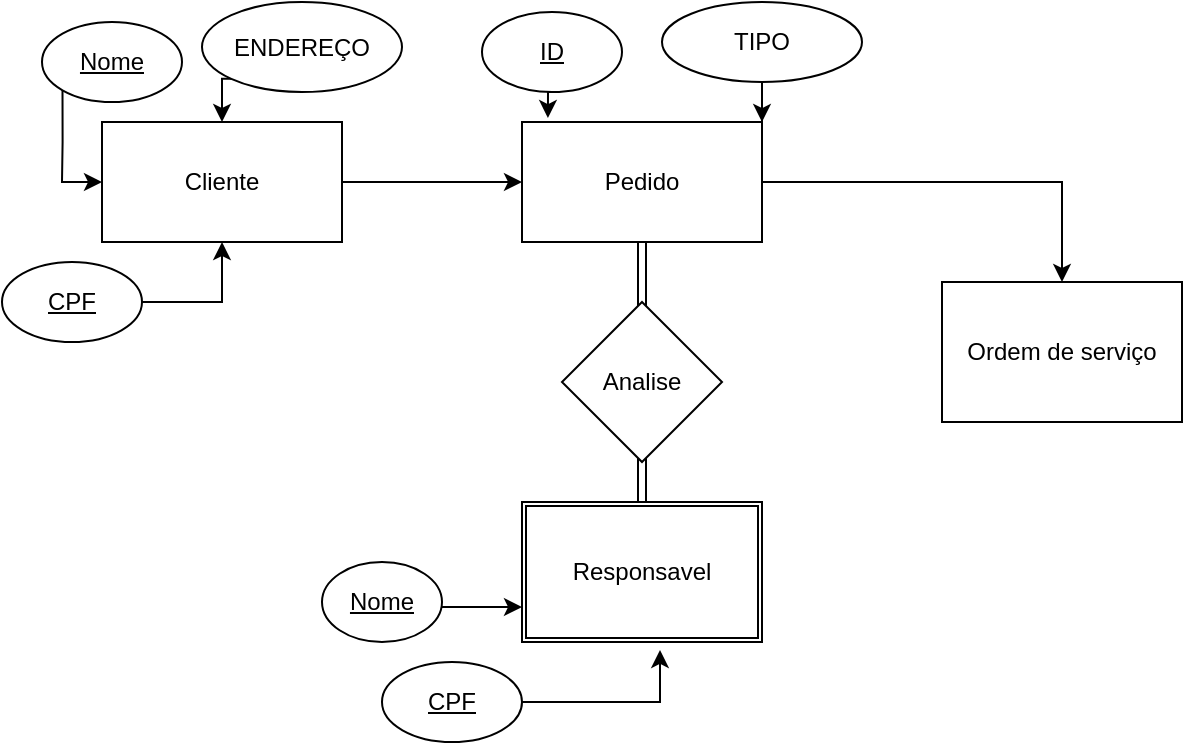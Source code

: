 <mxfile version="20.3.0" type="github">
  <diagram id="bubucsg4fapxkxTaHrGs" name="Página-1">
    <mxGraphModel dx="868" dy="482" grid="1" gridSize="10" guides="1" tooltips="1" connect="1" arrows="1" fold="1" page="1" pageScale="1" pageWidth="827" pageHeight="1169" math="0" shadow="0">
      <root>
        <mxCell id="0" />
        <mxCell id="1" parent="0" />
        <mxCell id="aqu73lazLAhFjTHAh4JK-11" style="edgeStyle=orthogonalEdgeStyle;rounded=0;orthogonalLoop=1;jettySize=auto;html=1;entryX=0;entryY=0.5;entryDx=0;entryDy=0;" edge="1" parent="1" source="aqu73lazLAhFjTHAh4JK-1" target="aqu73lazLAhFjTHAh4JK-2">
          <mxGeometry relative="1" as="geometry" />
        </mxCell>
        <mxCell id="aqu73lazLAhFjTHAh4JK-1" value="Cliente" style="rounded=0;whiteSpace=wrap;html=1;" vertex="1" parent="1">
          <mxGeometry x="50" y="60" width="120" height="60" as="geometry" />
        </mxCell>
        <mxCell id="aqu73lazLAhFjTHAh4JK-32" style="edgeStyle=orthogonalEdgeStyle;rounded=0;orthogonalLoop=1;jettySize=auto;html=1;entryX=0.5;entryY=0;entryDx=0;entryDy=0;" edge="1" parent="1" source="aqu73lazLAhFjTHAh4JK-2" target="aqu73lazLAhFjTHAh4JK-4">
          <mxGeometry relative="1" as="geometry" />
        </mxCell>
        <mxCell id="aqu73lazLAhFjTHAh4JK-2" value="Pedido" style="rounded=0;whiteSpace=wrap;html=1;" vertex="1" parent="1">
          <mxGeometry x="260" y="60" width="120" height="60" as="geometry" />
        </mxCell>
        <mxCell id="aqu73lazLAhFjTHAh4JK-4" value="Ordem de serviço" style="rounded=0;whiteSpace=wrap;html=1;" vertex="1" parent="1">
          <mxGeometry x="470" y="140" width="120" height="70" as="geometry" />
        </mxCell>
        <mxCell id="aqu73lazLAhFjTHAh4JK-6" style="edgeStyle=orthogonalEdgeStyle;rounded=0;orthogonalLoop=1;jettySize=auto;html=1;exitX=0;exitY=1;exitDx=0;exitDy=0;entryX=0;entryY=0.5;entryDx=0;entryDy=0;" edge="1" parent="1" source="aqu73lazLAhFjTHAh4JK-5" target="aqu73lazLAhFjTHAh4JK-1">
          <mxGeometry relative="1" as="geometry" />
        </mxCell>
        <mxCell id="aqu73lazLAhFjTHAh4JK-5" value="Nome" style="ellipse;whiteSpace=wrap;html=1;fontStyle=4" vertex="1" parent="1">
          <mxGeometry x="20" y="10" width="70" height="40" as="geometry" />
        </mxCell>
        <mxCell id="aqu73lazLAhFjTHAh4JK-8" style="edgeStyle=orthogonalEdgeStyle;rounded=0;orthogonalLoop=1;jettySize=auto;html=1;exitX=0;exitY=1;exitDx=0;exitDy=0;entryX=0.5;entryY=0;entryDx=0;entryDy=0;" edge="1" parent="1" source="aqu73lazLAhFjTHAh4JK-7" target="aqu73lazLAhFjTHAh4JK-1">
          <mxGeometry relative="1" as="geometry" />
        </mxCell>
        <mxCell id="aqu73lazLAhFjTHAh4JK-7" value="ENDEREÇO" style="ellipse;whiteSpace=wrap;html=1;fontStyle=0" vertex="1" parent="1">
          <mxGeometry x="100" width="100" height="45" as="geometry" />
        </mxCell>
        <mxCell id="aqu73lazLAhFjTHAh4JK-10" style="edgeStyle=orthogonalEdgeStyle;rounded=0;orthogonalLoop=1;jettySize=auto;html=1;exitX=1;exitY=0.5;exitDx=0;exitDy=0;entryX=0.5;entryY=1;entryDx=0;entryDy=0;" edge="1" parent="1" source="aqu73lazLAhFjTHAh4JK-9" target="aqu73lazLAhFjTHAh4JK-1">
          <mxGeometry relative="1" as="geometry" />
        </mxCell>
        <mxCell id="aqu73lazLAhFjTHAh4JK-9" value="CPF" style="ellipse;whiteSpace=wrap;html=1;fontStyle=4" vertex="1" parent="1">
          <mxGeometry y="130" width="70" height="40" as="geometry" />
        </mxCell>
        <mxCell id="aqu73lazLAhFjTHAh4JK-14" style="edgeStyle=orthogonalEdgeStyle;rounded=0;orthogonalLoop=1;jettySize=auto;html=1;exitX=0.5;exitY=1;exitDx=0;exitDy=0;entryX=0.108;entryY=-0.033;entryDx=0;entryDy=0;entryPerimeter=0;" edge="1" parent="1" source="aqu73lazLAhFjTHAh4JK-12" target="aqu73lazLAhFjTHAh4JK-2">
          <mxGeometry relative="1" as="geometry" />
        </mxCell>
        <mxCell id="aqu73lazLAhFjTHAh4JK-12" value="ID" style="ellipse;whiteSpace=wrap;html=1;fontStyle=4" vertex="1" parent="1">
          <mxGeometry x="240" y="5" width="70" height="40" as="geometry" />
        </mxCell>
        <mxCell id="aqu73lazLAhFjTHAh4JK-15" style="edgeStyle=orthogonalEdgeStyle;rounded=0;orthogonalLoop=1;jettySize=auto;html=1;entryX=1;entryY=0;entryDx=0;entryDy=0;" edge="1" parent="1" source="aqu73lazLAhFjTHAh4JK-13" target="aqu73lazLAhFjTHAh4JK-2">
          <mxGeometry relative="1" as="geometry" />
        </mxCell>
        <mxCell id="aqu73lazLAhFjTHAh4JK-13" value="TIPO" style="ellipse;whiteSpace=wrap;html=1;fontStyle=0" vertex="1" parent="1">
          <mxGeometry x="330" width="100" height="40" as="geometry" />
        </mxCell>
        <mxCell id="aqu73lazLAhFjTHAh4JK-17" value="Responsavel" style="shape=ext;double=1;rounded=0;whiteSpace=wrap;html=1;" vertex="1" parent="1">
          <mxGeometry x="260" y="250" width="120" height="70" as="geometry" />
        </mxCell>
        <mxCell id="aqu73lazLAhFjTHAh4JK-22" style="edgeStyle=orthogonalEdgeStyle;rounded=0;orthogonalLoop=1;jettySize=auto;html=1;entryX=0;entryY=0.75;entryDx=0;entryDy=0;" edge="1" parent="1" source="aqu73lazLAhFjTHAh4JK-18" target="aqu73lazLAhFjTHAh4JK-17">
          <mxGeometry relative="1" as="geometry">
            <Array as="points">
              <mxPoint x="240" y="303" />
            </Array>
          </mxGeometry>
        </mxCell>
        <mxCell id="aqu73lazLAhFjTHAh4JK-18" value="Nome" style="ellipse;whiteSpace=wrap;html=1;fontStyle=4" vertex="1" parent="1">
          <mxGeometry x="160" y="280" width="60" height="40" as="geometry" />
        </mxCell>
        <mxCell id="aqu73lazLAhFjTHAh4JK-23" style="edgeStyle=orthogonalEdgeStyle;rounded=0;orthogonalLoop=1;jettySize=auto;html=1;entryX=0.575;entryY=1.057;entryDx=0;entryDy=0;entryPerimeter=0;" edge="1" parent="1" source="aqu73lazLAhFjTHAh4JK-19" target="aqu73lazLAhFjTHAh4JK-17">
          <mxGeometry relative="1" as="geometry">
            <Array as="points">
              <mxPoint x="329" y="350" />
            </Array>
          </mxGeometry>
        </mxCell>
        <mxCell id="aqu73lazLAhFjTHAh4JK-19" value="CPF" style="ellipse;whiteSpace=wrap;html=1;fontStyle=4" vertex="1" parent="1">
          <mxGeometry x="190" y="330" width="70" height="40" as="geometry" />
        </mxCell>
        <mxCell id="aqu73lazLAhFjTHAh4JK-31" value="" style="shape=link;html=1;rounded=0;entryX=0.5;entryY=0;entryDx=0;entryDy=0;exitX=0.5;exitY=1;exitDx=0;exitDy=0;" edge="1" parent="1" source="aqu73lazLAhFjTHAh4JK-2" target="aqu73lazLAhFjTHAh4JK-17">
          <mxGeometry width="100" relative="1" as="geometry">
            <mxPoint x="320" y="190" as="sourcePoint" />
            <mxPoint x="420" y="190" as="targetPoint" />
          </mxGeometry>
        </mxCell>
        <mxCell id="aqu73lazLAhFjTHAh4JK-26" value="Analise" style="rhombus;whiteSpace=wrap;html=1;rounded=0;" vertex="1" parent="1">
          <mxGeometry x="280" y="150" width="80" height="80" as="geometry" />
        </mxCell>
      </root>
    </mxGraphModel>
  </diagram>
</mxfile>
